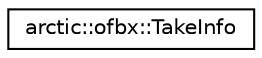digraph "Graphical Class Hierarchy"
{
 // LATEX_PDF_SIZE
  edge [fontname="Helvetica",fontsize="10",labelfontname="Helvetica",labelfontsize="10"];
  node [fontname="Helvetica",fontsize="10",shape=record];
  rankdir="LR";
  Node0 [label="arctic::ofbx::TakeInfo",height=0.2,width=0.4,color="black", fillcolor="white", style="filled",URL="$structarctic_1_1ofbx_1_1_take_info.html",tooltip=" "];
}
